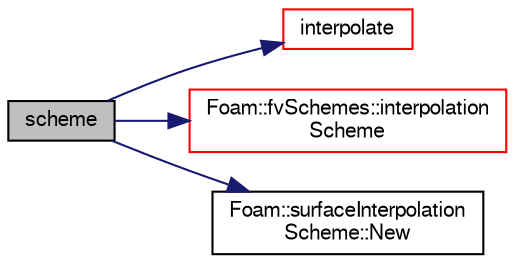 digraph "scheme"
{
  bgcolor="transparent";
  edge [fontname="FreeSans",fontsize="10",labelfontname="FreeSans",labelfontsize="10"];
  node [fontname="FreeSans",fontsize="10",shape=record];
  rankdir="LR";
  Node27208 [label="scheme",height=0.2,width=0.4,color="black", fillcolor="grey75", style="filled", fontcolor="black"];
  Node27208 -> Node27209 [color="midnightblue",fontsize="10",style="solid",fontname="FreeSans"];
  Node27209 [label="interpolate",height=0.2,width=0.4,color="red",URL="$a21134.html#addbc18784300dd0955a9bf79f8e2c43b"];
  Node27208 -> Node27212 [color="midnightblue",fontsize="10",style="solid",fontname="FreeSans"];
  Node27212 [label="Foam::fvSchemes::interpolation\lScheme",height=0.2,width=0.4,color="red",URL="$a22526.html#af0e4890520a9ecf68d8fcef77ee3d1ec"];
  Node27208 -> Node27513 [color="midnightblue",fontsize="10",style="solid",fontname="FreeSans"];
  Node27513 [label="Foam::surfaceInterpolation\lScheme::New",height=0.2,width=0.4,color="black",URL="$a23278.html#a4228053a08db320a1a8c647eedfc41b0",tooltip="Return new tmp interpolation scheme. "];
}
